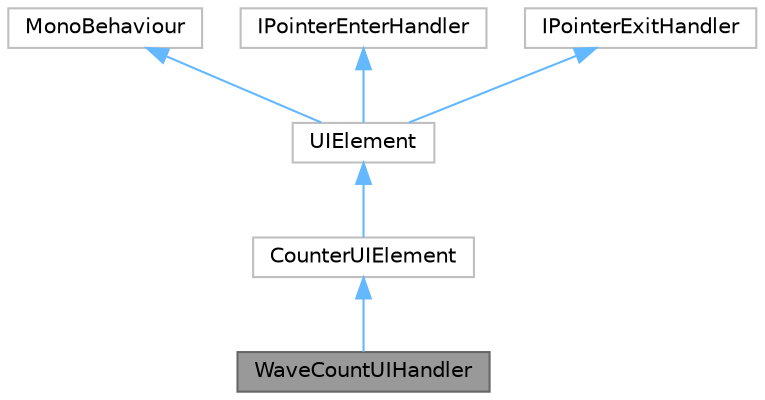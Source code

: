 digraph "WaveCountUIHandler"
{
 // LATEX_PDF_SIZE
  bgcolor="transparent";
  edge [fontname=Helvetica,fontsize=10,labelfontname=Helvetica,labelfontsize=10];
  node [fontname=Helvetica,fontsize=10,shape=box,height=0.2,width=0.4];
  Node1 [label="WaveCountUIHandler",height=0.2,width=0.4,color="gray40", fillcolor="grey60", style="filled", fontcolor="black",tooltip=" "];
  Node2 -> Node1 [dir="back",color="steelblue1",style="solid"];
  Node2 [label="CounterUIElement",height=0.2,width=0.4,color="grey75", fillcolor="white", style="filled",URL="$class_counter_u_i_element.html",tooltip=" "];
  Node3 -> Node2 [dir="back",color="steelblue1",style="solid"];
  Node3 [label="UIElement",height=0.2,width=0.4,color="grey75", fillcolor="white", style="filled",URL="$class_u_i_element.html",tooltip=" "];
  Node4 -> Node3 [dir="back",color="steelblue1",style="solid"];
  Node4 [label="MonoBehaviour",height=0.2,width=0.4,color="grey75", fillcolor="white", style="filled",tooltip=" "];
  Node5 -> Node3 [dir="back",color="steelblue1",style="solid"];
  Node5 [label="IPointerEnterHandler",height=0.2,width=0.4,color="grey75", fillcolor="white", style="filled",tooltip=" "];
  Node6 -> Node3 [dir="back",color="steelblue1",style="solid"];
  Node6 [label="IPointerExitHandler",height=0.2,width=0.4,color="grey75", fillcolor="white", style="filled",tooltip=" "];
}
